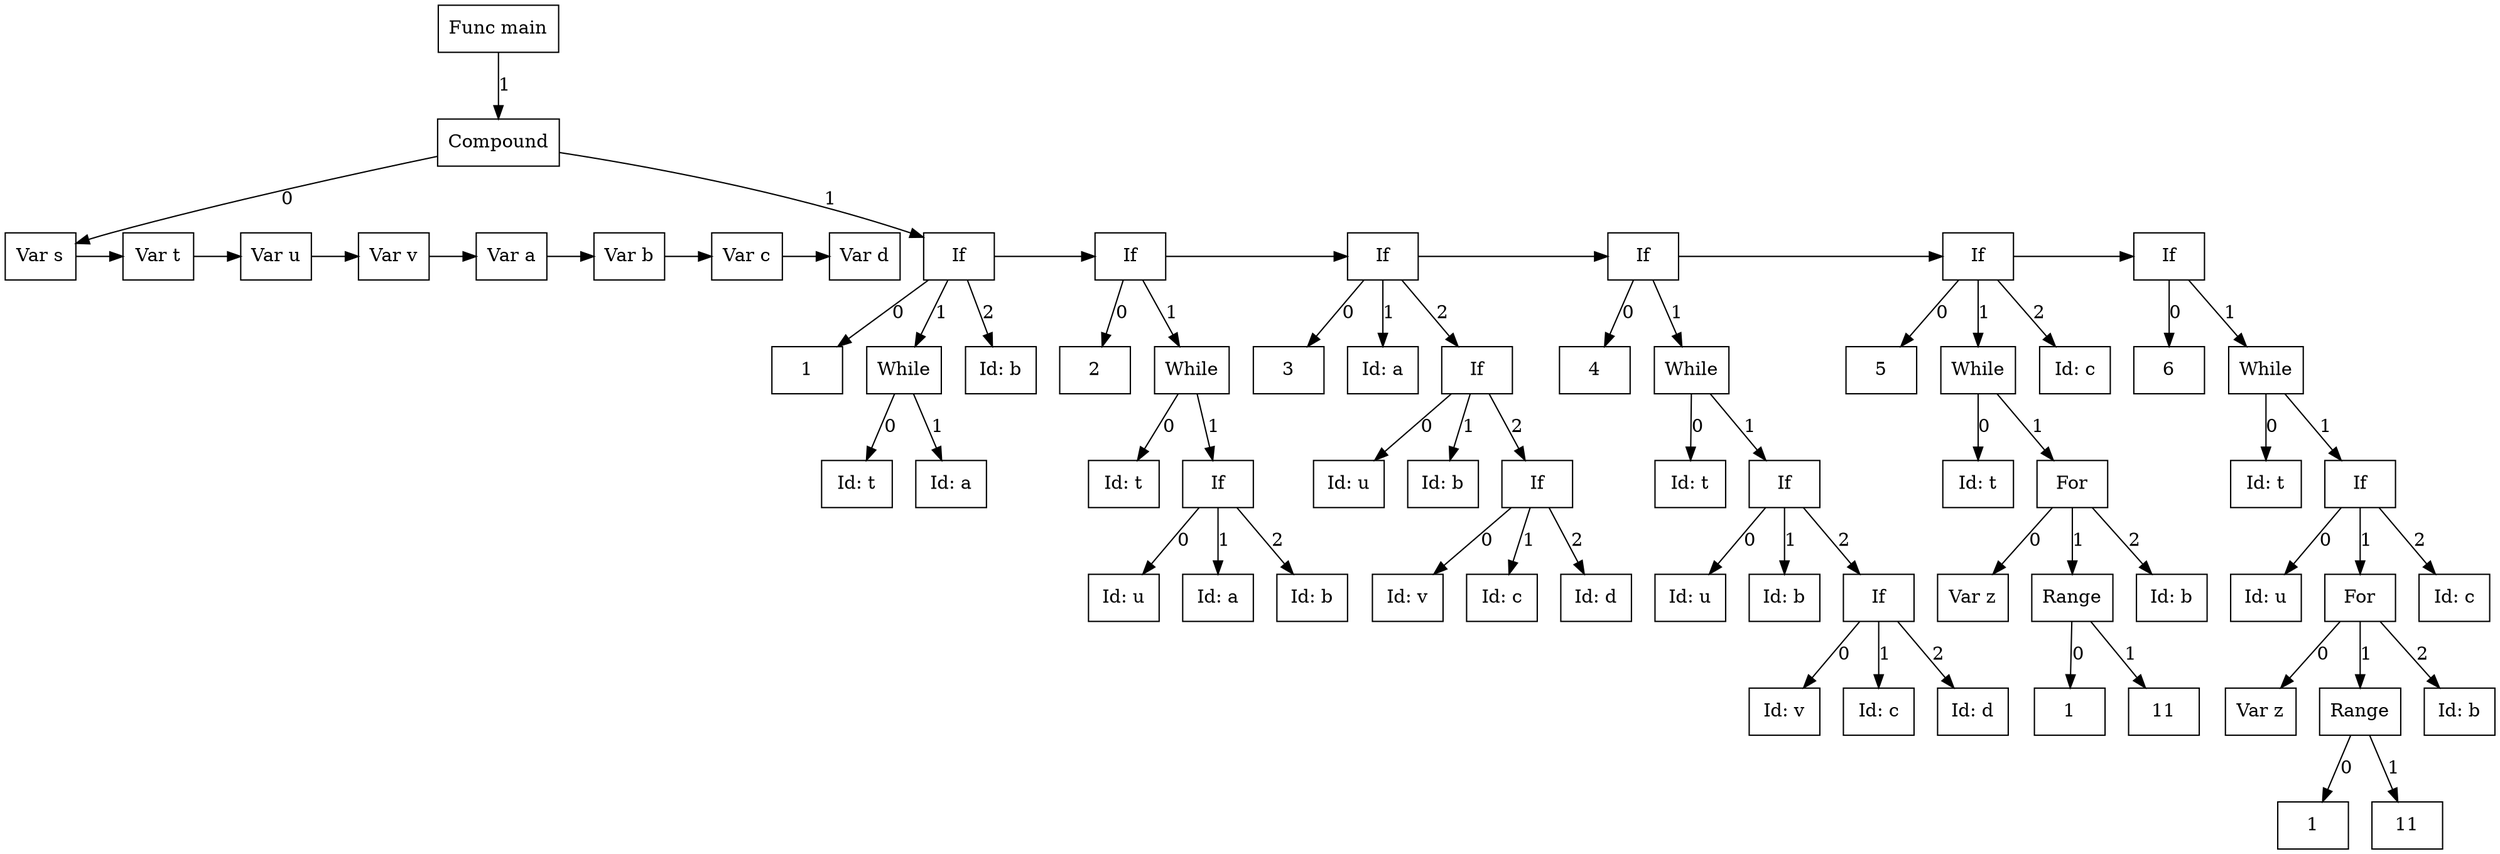 digraph G {
node68 [label="Func main"; shape=box];
subgraph childNames_68 {
rankdir="LR"; rank="same"; ordering=out
node67 [label="Compound"; shape=box];
}

subgraph childPtrs_68 {
rankdir="TB";
node68 -> node67 [label="1"];
}

subgraph childNames_67 {
rankdir="LR"; rank="same"; ordering=out
node0 [label="Var s"; shape=box];
node13 [label="If"; shape=box];
}

subgraph childPtrs_67 {
rankdir="TB";
node67 -> node0 [label="0"];
node67 -> node13 [label="1"];
}

subgraph SibNames_0 {
rankdir="LR"; rank="same";
node0 [label="Var s"; shape=box];
node1 [label="Var t"; shape=box];
node2 [label="Var u"; shape=box];
node3 [label="Var v"; shape=box];
node4 [label="Var a"; shape=box];
node5 [label="Var b"; shape=box];
node6 [label="Var c"; shape=box];
node7 [label="Var d"; shape=box];
}

subgraph SibPtrs_0 {
rankdir="LR";
node0 -> node1;
node1 -> node2;
node2 -> node3;
node3 -> node4;
node4 -> node5;
node5 -> node6;
node6 -> node7;
}

subgraph childNames_13 {
rankdir="LR"; rank="same"; ordering=out
node8 [label="1"; shape=box];
node11 [label="While"; shape=box];
node12 [label="Id: b"; shape=box];
}

subgraph childPtrs_13 {
rankdir="TB";
node13 -> node8 [label="0"];
node13 -> node11 [label="1"];
node13 -> node12 [label="2"];
}

subgraph childNames_11 {
rankdir="LR"; rank="same"; ordering=out
node9 [label="Id: t"; shape=box];
node10 [label="Id: a"; shape=box];
}

subgraph childPtrs_11 {
rankdir="TB";
node11 -> node9 [label="0"];
node11 -> node10 [label="1"];
}

subgraph SibNames_13 {
rankdir="LR"; rank="same";
node13 [label="If"; shape=box];
node21 [label="If"; shape=box];
node31 [label="If"; shape=box];
node42 [label="If"; shape=box];
node53 [label="If"; shape=box];
node66 [label="If"; shape=box];
}

subgraph SibPtrs_13 {
rankdir="LR";
node13 -> node21;
node21 -> node31;
node31 -> node42;
node42 -> node53;
node53 -> node66;
}

subgraph childNames_21 {
rankdir="LR"; rank="same"; ordering=out
node14 [label="2"; shape=box];
node20 [label="While"; shape=box];
}

subgraph childPtrs_21 {
rankdir="TB";
node21 -> node14 [label="0"];
node21 -> node20 [label="1"];
}

subgraph childNames_20 {
rankdir="LR"; rank="same"; ordering=out
node15 [label="Id: t"; shape=box];
node19 [label="If"; shape=box];
}

subgraph childPtrs_20 {
rankdir="TB";
node20 -> node15 [label="0"];
node20 -> node19 [label="1"];
}

subgraph childNames_19 {
rankdir="LR"; rank="same"; ordering=out
node16 [label="Id: u"; shape=box];
node17 [label="Id: a"; shape=box];
node18 [label="Id: b"; shape=box];
}

subgraph childPtrs_19 {
rankdir="TB";
node19 -> node16 [label="0"];
node19 -> node17 [label="1"];
node19 -> node18 [label="2"];
}

subgraph childNames_31 {
rankdir="LR"; rank="same"; ordering=out
node22 [label="3"; shape=box];
node23 [label="Id: a"; shape=box];
node30 [label="If"; shape=box];
}

subgraph childPtrs_31 {
rankdir="TB";
node31 -> node22 [label="0"];
node31 -> node23 [label="1"];
node31 -> node30 [label="2"];
}

subgraph childNames_30 {
rankdir="LR"; rank="same"; ordering=out
node24 [label="Id: u"; shape=box];
node25 [label="Id: b"; shape=box];
node29 [label="If"; shape=box];
}

subgraph childPtrs_30 {
rankdir="TB";
node30 -> node24 [label="0"];
node30 -> node25 [label="1"];
node30 -> node29 [label="2"];
}

subgraph childNames_29 {
rankdir="LR"; rank="same"; ordering=out
node26 [label="Id: v"; shape=box];
node27 [label="Id: c"; shape=box];
node28 [label="Id: d"; shape=box];
}

subgraph childPtrs_29 {
rankdir="TB";
node29 -> node26 [label="0"];
node29 -> node27 [label="1"];
node29 -> node28 [label="2"];
}

subgraph childNames_42 {
rankdir="LR"; rank="same"; ordering=out
node32 [label="4"; shape=box];
node41 [label="While"; shape=box];
}

subgraph childPtrs_42 {
rankdir="TB";
node42 -> node32 [label="0"];
node42 -> node41 [label="1"];
}

subgraph childNames_41 {
rankdir="LR"; rank="same"; ordering=out
node33 [label="Id: t"; shape=box];
node40 [label="If"; shape=box];
}

subgraph childPtrs_41 {
rankdir="TB";
node41 -> node33 [label="0"];
node41 -> node40 [label="1"];
}

subgraph childNames_40 {
rankdir="LR"; rank="same"; ordering=out
node34 [label="Id: u"; shape=box];
node35 [label="Id: b"; shape=box];
node39 [label="If"; shape=box];
}

subgraph childPtrs_40 {
rankdir="TB";
node40 -> node34 [label="0"];
node40 -> node35 [label="1"];
node40 -> node39 [label="2"];
}

subgraph childNames_39 {
rankdir="LR"; rank="same"; ordering=out
node36 [label="Id: v"; shape=box];
node37 [label="Id: c"; shape=box];
node38 [label="Id: d"; shape=box];
}

subgraph childPtrs_39 {
rankdir="TB";
node39 -> node36 [label="0"];
node39 -> node37 [label="1"];
node39 -> node38 [label="2"];
}

subgraph childNames_53 {
rankdir="LR"; rank="same"; ordering=out
node43 [label="5"; shape=box];
node51 [label="While"; shape=box];
node52 [label="Id: c"; shape=box];
}

subgraph childPtrs_53 {
rankdir="TB";
node53 -> node43 [label="0"];
node53 -> node51 [label="1"];
node53 -> node52 [label="2"];
}

subgraph childNames_51 {
rankdir="LR"; rank="same"; ordering=out
node44 [label="Id: t"; shape=box];
node49 [label="For"; shape=box];
}

subgraph childPtrs_51 {
rankdir="TB";
node51 -> node44 [label="0"];
node51 -> node49 [label="1"];
}

subgraph childNames_49 {
rankdir="LR"; rank="same"; ordering=out
node50 [label="Var z"; shape=box];
node47 [label="Range"; shape=box];
node48 [label="Id: b"; shape=box];
}

subgraph childPtrs_49 {
rankdir="TB";
node49 -> node50 [label="0"];
node49 -> node47 [label="1"];
node49 -> node48 [label="2"];
}

subgraph childNames_47 {
rankdir="LR"; rank="same"; ordering=out
node45 [label="1"; shape=box];
node46 [label="11"; shape=box];
}

subgraph childPtrs_47 {
rankdir="TB";
node47 -> node45 [label="0"];
node47 -> node46 [label="1"];
}

subgraph childNames_66 {
rankdir="LR"; rank="same"; ordering=out
node54 [label="6"; shape=box];
node65 [label="While"; shape=box];
}

subgraph childPtrs_66 {
rankdir="TB";
node66 -> node54 [label="0"];
node66 -> node65 [label="1"];
}

subgraph childNames_65 {
rankdir="LR"; rank="same"; ordering=out
node55 [label="Id: t"; shape=box];
node64 [label="If"; shape=box];
}

subgraph childPtrs_65 {
rankdir="TB";
node65 -> node55 [label="0"];
node65 -> node64 [label="1"];
}

subgraph childNames_64 {
rankdir="LR"; rank="same"; ordering=out
node56 [label="Id: u"; shape=box];
node61 [label="For"; shape=box];
node63 [label="Id: c"; shape=box];
}

subgraph childPtrs_64 {
rankdir="TB";
node64 -> node56 [label="0"];
node64 -> node61 [label="1"];
node64 -> node63 [label="2"];
}

subgraph childNames_61 {
rankdir="LR"; rank="same"; ordering=out
node62 [label="Var z"; shape=box];
node59 [label="Range"; shape=box];
node60 [label="Id: b"; shape=box];
}

subgraph childPtrs_61 {
rankdir="TB";
node61 -> node62 [label="0"];
node61 -> node59 [label="1"];
node61 -> node60 [label="2"];
}

subgraph childNames_59 {
rankdir="LR"; rank="same"; ordering=out
node57 [label="1"; shape=box];
node58 [label="11"; shape=box];
}

subgraph childPtrs_59 {
rankdir="TB";
node59 -> node57 [label="0"];
node59 -> node58 [label="1"];
}

}
